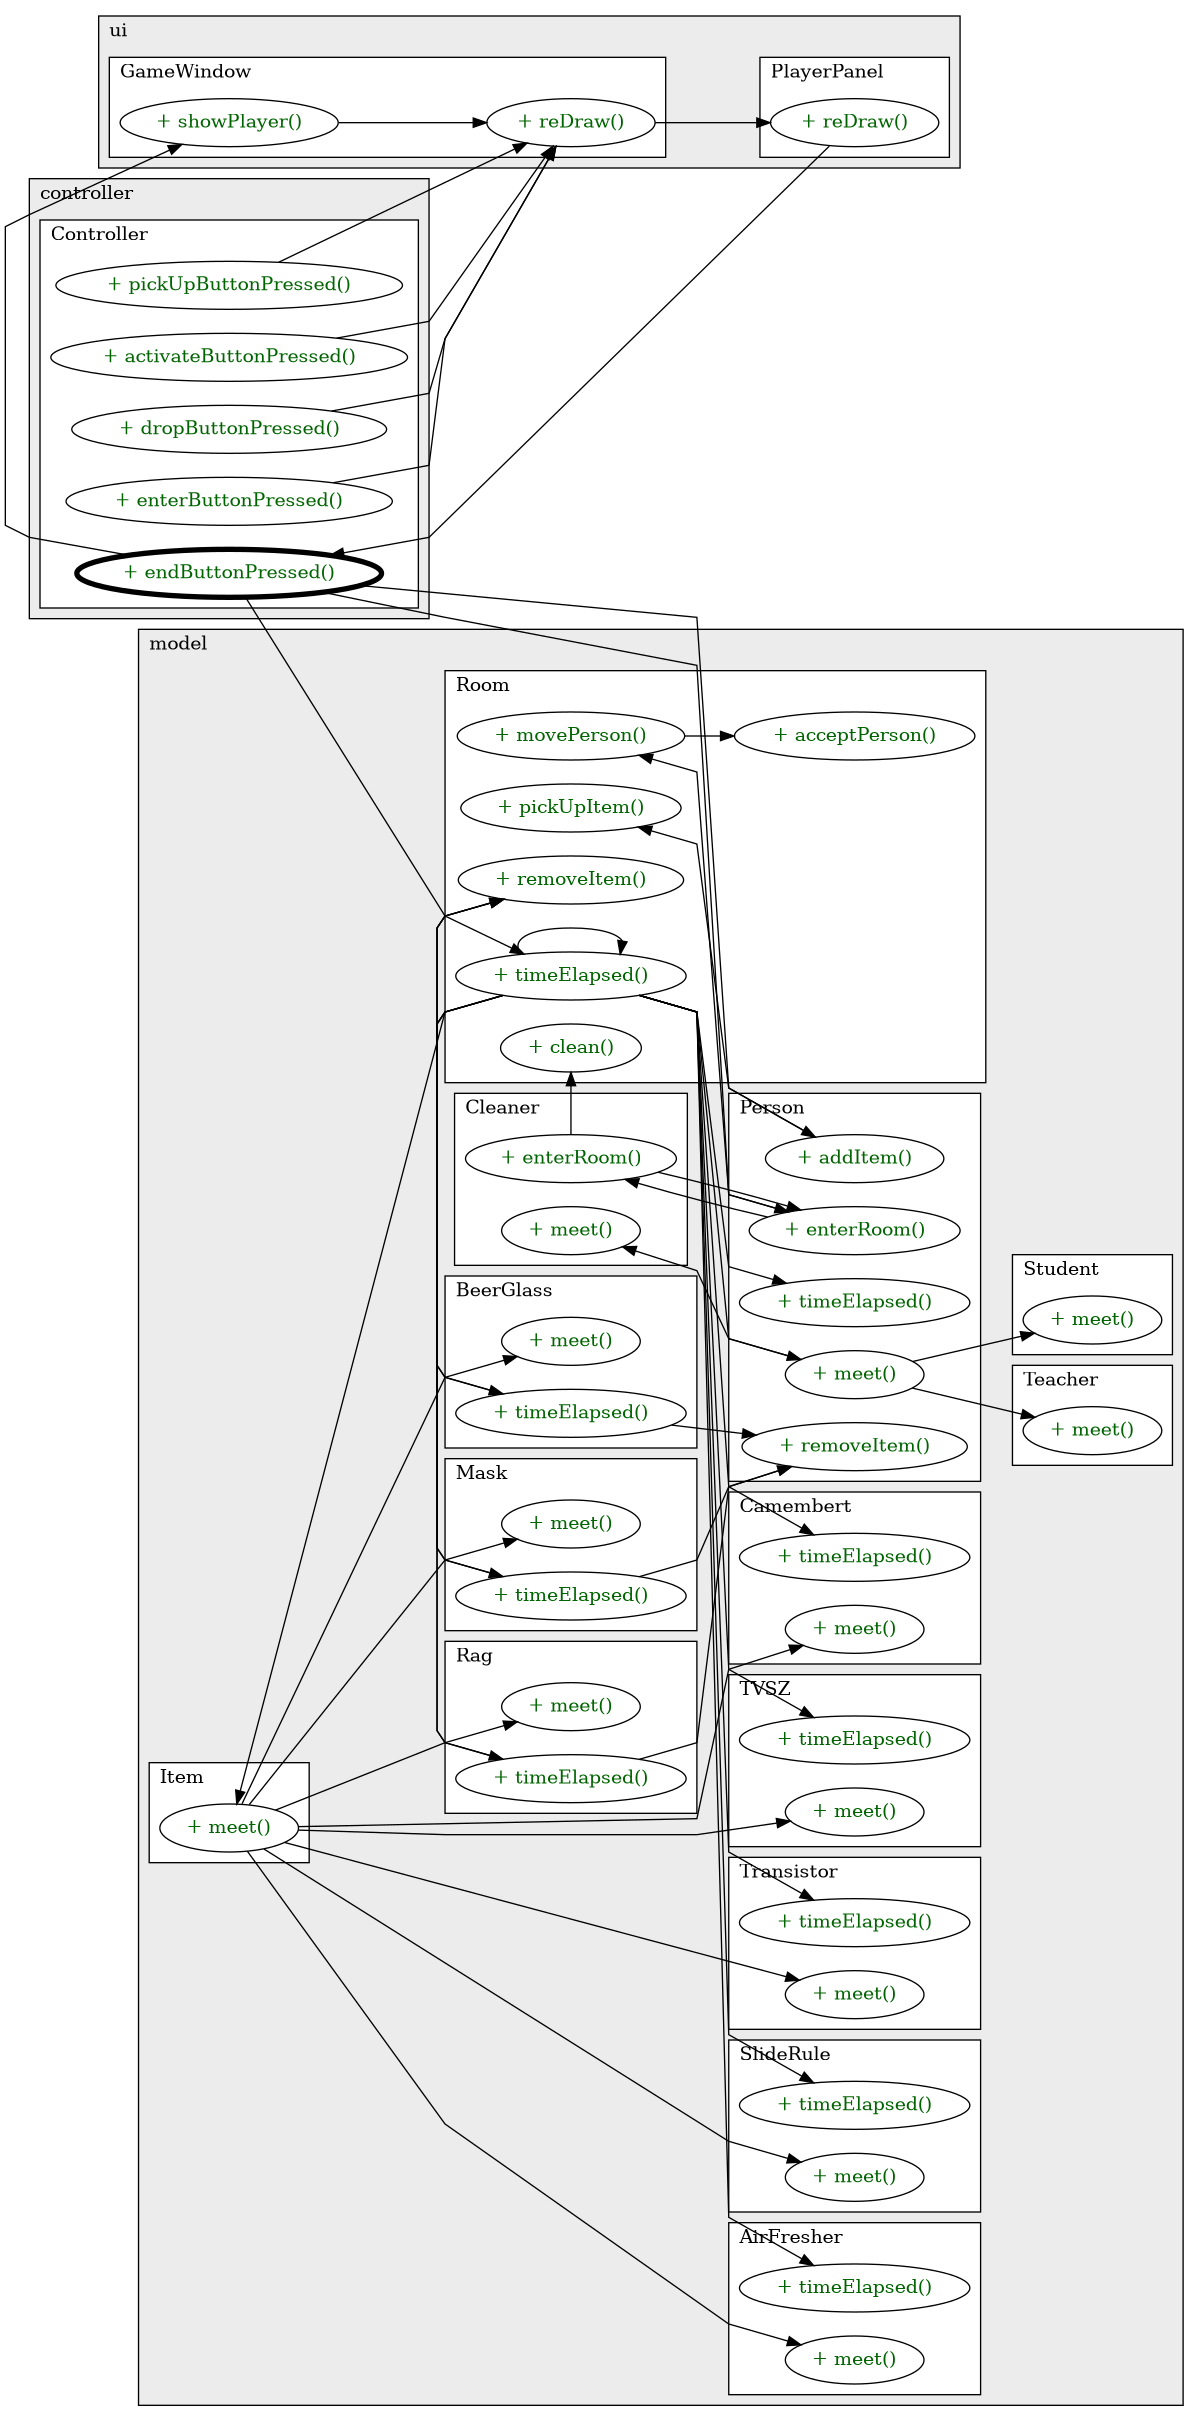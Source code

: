 @startuml

/' diagram meta data start
config=CallConfiguration;
{
  "rootMethod": "controller.Controller#endButtonPressed()",
  "projectClassification": {
    "searchMode": "OpenProject", // OpenProject, AllProjects
    "includedProjects": "",
    "pathEndKeywords": "*.impl",
    "isClientPath": "",
    "isClientName": "",
    "isTestPath": "",
    "isTestName": "",
    "isMappingPath": "",
    "isMappingName": "",
    "isDataAccessPath": "",
    "isDataAccessName": "",
    "isDataStructurePath": "",
    "isDataStructureName": "",
    "isInterfaceStructuresPath": "",
    "isInterfaceStructuresName": "",
    "isEntryPointPath": "",
    "isEntryPointName": "",
    "treatFinalFieldsAsMandatory": false
  },
  "graphRestriction": {
    "classPackageExcludeFilter": "",
    "classPackageIncludeFilter": "",
    "classNameExcludeFilter": "",
    "classNameIncludeFilter": "",
    "methodNameExcludeFilter": "",
    "methodNameIncludeFilter": "",
    "removeByInheritance": "", // inheritance/annotation based filtering is done in a second step
    "removeByAnnotation": "",
    "removeByClassPackage": "", // cleanup the graph after inheritance/annotation based filtering is done
    "removeByClassName": "",
    "cutMappings": false,
    "cutEnum": true,
    "cutTests": true,
    "cutClient": true,
    "cutDataAccess": true,
    "cutInterfaceStructures": true,
    "cutDataStructures": true,
    "cutGetterAndSetter": true,
    "cutConstructors": true
  },
  "graphTraversal": {
    "forwardDepth": 3,
    "backwardDepth": 3,
    "classPackageExcludeFilter": "",
    "classPackageIncludeFilter": "",
    "classNameExcludeFilter": "",
    "classNameIncludeFilter": "",
    "methodNameExcludeFilter": "",
    "methodNameIncludeFilter": "",
    "hideMappings": false,
    "hideDataStructures": false,
    "hidePrivateMethods": true,
    "hideInterfaceCalls": true, // indirection: implementation -> interface (is hidden) -> implementation
    "onlyShowApplicationEntryPoints": false, // root node is included
    "useMethodCallsForStructureDiagram": "ForwardOnly" // ForwardOnly, BothDirections, No
  },
  "details": {
    "aggregation": "GroupByClass", // ByClass, GroupByClass, None
    "showMethodParametersTypes": false,
    "showMethodParametersNames": false,
    "showMethodReturnType": false,
    "showPackageLevels": 2,
    "showCallOrder": false,
    "edgeMode": "MethodsOnly", // TypesOnly, MethodsOnly, TypesAndMethods, MethodsAndDirectTypeUsage
    "showDetailedClassStructure": false
  },
  "rootClass": "controller.Controller",
  "extensionCallbackMethod": "" // qualified.class.name#methodName - signature: public static String method(String)
}
diagram meta data end '/



digraph g {
    rankdir="LR"
    splines=polyline
    

'nodes 
subgraph cluster_104069929 { 
   	label=model
	labeljust=l
	fillcolor="#ececec"
	style=filled
   
   subgraph cluster_1002356433 { 
   	label=Cleaner
	labeljust=l
	fillcolor=white
	style=filled
   
   Cleaner104069929XXXenterRoom2553083[
	label="+ enterRoom()"
	style=filled
	fillcolor=white
	tooltip="Cleaner

&#10;  A takarító mozgását végrehajtó metódus.&#10;  A takarító mozgási metódusa ugyanazzal kezdődik, mint az eredeti, ősben definiált.&#10;  Majd amennyiben a location-je módosult, meghívja a location-ön a setGas(false) és a clean() metódusait.&#10;  @param roomTo az a szoba, ahova át akar lépni&#10; "
	fontcolor=darkgreen
];

Cleaner104069929XXXmeet1907849355[
	label="+ meet()"
	style=filled
	fillcolor=white
	tooltip="Cleaner

&#10;  A takarító egy személlyel való találkozást kezeli le.&#10;  A takarító nem csinál semmit&#10;  @param person a személy, akivel találkozik&#10; "
	fontcolor=darkgreen
];
} 

subgraph cluster_1293994499 { 
   	label=Teacher
	labeljust=l
	fillcolor=white
	style=filled
   
   Teacher104069929XXXmeet1907849355[
	label="+ meet()"
	style=filled
	fillcolor=white
	tooltip="Teacher

&#10;  A tanár egy személlyel való találkozást kezeli le.&#10;  A személyt, akivel találkozik, megpróbálja megölni, amennyiben nincs lebénulva.&#10;  @param person a személy, akivel találkozik&#10; "
	fontcolor=darkgreen
];
} 

subgraph cluster_1378105930 { 
   	label=AirFresher
	labeljust=l
	fillcolor=white
	style=filled
   
   AirFresher104069929XXXmeet1907849355[
	label="+ meet()"
	style=filled
	fillcolor=white
	tooltip="AirFresher

&#10;  Egy személlyel való találkozást kezeli, ha a földön van.&#10;  Nincsen semmilyen hatása a földön.&#10;  @param person Az a személy, akivel találkozik&#10; "
	fontcolor=darkgreen
];

AirFresher104069929XXXtimeElapsed104431[
	label="+ timeElapsed()"
	style=filled
	fillcolor=white
	tooltip="AirFresher

&#10;  Idő telése a tárgyon&#10;  Mivel egyszerhasználatos tárgy, így nem történik vele&#10;  semmi az idő múlásával.&#10;  @param time az eltelt idő&#10; "
	fontcolor=darkgreen
];
} 

subgraph cluster_1541209638 { 
   	label=Person
	labeljust=l
	fillcolor=white
	style=filled
   
   Person104069929XXXaddItem2289459[
	label="+ addItem()"
	style=filled
	fillcolor=white
	tooltip="Person

&#10;  Egy tárgy felvétele, amennyiben a lehetséges&#10;  @param item a felvenni kívánt tárgy&#10; "
	fontcolor=darkgreen
];

Person104069929XXXenterRoom2553083[
	label="+ enterRoom()"
	style=filled
	fillcolor=white
	tooltip="Person

&#10;  A személy mozgását végrehajtó metódus.&#10;  Ha a személy nincs elkábulva, továbbítja a jelenlegi szobájának az átlépés igényét.&#10;  A két szoba felelőssége, hogy a személyt beengedi-e.&#10;  Amennyiben sikeresen átlép a másik szobába, frissíti a tárgyainak tartózkodási helyét is.&#10;  @param roomTo az a szoba, ahova át akar lépni&#10; "
	fontcolor=darkgreen
];

Person104069929XXXmeet1907849355[
	label="+ meet()"
	style=filled
	fillcolor=white
	tooltip="Person

&#10;  Egy személlyel való találkozást kezeli le.&#10;  @param person a személy, akivel találkozik&#10; "
	fontcolor=darkgreen
];

Person104069929XXXremoveItem2289459[
	label="+ removeItem()"
	style=filled
	fillcolor=white
	tooltip="Person

&#10;  Egy tárgy törlése a személy kezéből.&#10;  @param item a törölni kívánt tárgy&#10; "
	fontcolor=darkgreen
];

Person104069929XXXtimeElapsed104431[
	label="+ timeElapsed()"
	style=filled
	fillcolor=white
	tooltip="Person

&#10;  Időtelés szimulálása.&#10;  A személy továbbítja az eltelt időt (time) a nála lévő tárgyaknak.&#10;  Amennyiben kábult a személy, csökkenti a hátralévő kábulási időt.&#10;  @param time az eltelt idő&#10; "
	fontcolor=darkgreen
];
} 

subgraph cluster_159551353 { 
   	label=BeerGlass
	labeljust=l
	fillcolor=white
	style=filled
   
   BeerGlass104069929XXXmeet1907849355[
	label="+ meet()"
	style=filled
	fillcolor=white
	tooltip="BeerGlass

&#10;  Egy személlyel való találkozást kezeli, ha a földön van.&#10;  Nincsen semmilyen hatása, mert ha a földön van nem tud senkit megvédeni.&#10;  @param person Az a személy, akivel találkozik&#10; "
	fontcolor=darkgreen
];

BeerGlass104069929XXXtimeElapsed104431[
	label="+ timeElapsed()"
	style=filled
	fillcolor=white
	tooltip="BeerGlass

&#10;  Idő telése a tárgyon&#10;  Ha aktiválva van a tárgy, akkor a kapott paraméterrel csökkenti az objektum timeRemaining tagváltozóját.&#10;  Ha a timeRemaining elérte a 0-t, akkor kezdeményezi aktuális birtokosánál a tárgy megsemmisítését.&#10;  @param time az eltelt idő&#10; "
	fontcolor=darkgreen
];
} 

subgraph cluster_1669420968 { 
   	label=SlideRule
	labeljust=l
	fillcolor=white
	style=filled
   
   SlideRule104069929XXXmeet1907849355[
	label="+ meet()"
	style=filled
	fillcolor=white
	tooltip="SlideRule

&#10;  Találkozás személlyel&#10;  Nem csinál semmit, mert ha földön van nincs funkciója.&#10;  @param person a személy, akivel találkozik a tárgy&#10; "
	fontcolor=darkgreen
];

SlideRule104069929XXXtimeElapsed104431[
	label="+ timeElapsed()"
	style=filled
	fillcolor=white
	tooltip="SlideRule

&#10;  Idő telése a tárgyon&#10;  Mivel egyszerhasználatos tárgy, így nem történik vele semmi az idő múlásával.&#10;  @param time az eltelt idő&#10; "
	fontcolor=darkgreen
];
} 

subgraph cluster_1705623114 { 
   	label=Transistor
	labeljust=l
	fillcolor=white
	style=filled
   
   Transistor104069929XXXmeet1907849355[
	label="+ meet()"
	style=filled
	fillcolor=white
	tooltip="Transistor

&#10;  Találkozás emberrel&#10;  Nem csinál semmit.&#10;  @param person a személy, akivel találkozik a tárgy&#10; "
	fontcolor=darkgreen
];

Transistor104069929XXXtimeElapsed104431[
	label="+ timeElapsed()"
	style=filled
	fillcolor=white
	tooltip="Transistor

&#10;  Idő telése a tárgyon&#10;  Nem történik vele semmi.&#10;  @param time az eltelt idő&#10; "
	fontcolor=darkgreen
];
} 

subgraph cluster_1733563306 { 
   	label=Student
	labeljust=l
	fillcolor=white
	style=filled
   
   Student104069929XXXmeet1907849355[
	label="+ meet()"
	style=filled
	fillcolor=white
	tooltip="Student

&#10;  Egy személlyel való találkozást kezeli le. Köszön a személynek.&#10;  @param person a személy, akivel találkozik&#10; "
	fontcolor=darkgreen
];
} 

subgraph cluster_2011797581 { 
   	label=Rag
	labeljust=l
	fillcolor=white
	style=filled
   
   Rag104069929XXXmeet1907849355[
	label="+ meet()"
	style=filled
	fillcolor=white
	tooltip="Rag

&#10;  Egy személlyel való találkozást lekezelése.&#10;  Az aktivált rongy kezdeményezi a személy megbénítását.&#10;  @param person a személy, akivel találkozik a tárgy&#10; "
	fontcolor=darkgreen
];

Rag104069929XXXtimeElapsed104431[
	label="+ timeElapsed()"
	style=filled
	fillcolor=white
	tooltip="Rag

&#10;  Idő telése a tárgyra&#10;  Ha aktiválva van a tárgy, akkor a timeRemaining értékét&#10;  csökkenti time-mal. Ha elérte a 0-t, akkor aktuális birtokosánál kezdeményezi a tárgy&#10;  megsemmisítését.&#10;  @param time az eltelt idő&#10; "
	fontcolor=darkgreen
];
} 

subgraph cluster_2058534616 { 
   	label=Item
	labeljust=l
	fillcolor=white
	style=filled
   
   Item104069929XXXmeet1907849355[
	label="+ meet()"
	style=filled
	fillcolor=white
	tooltip="Item

&#10;  Ha a tárgy a földön van egy szobában,&#10;  a szobába belépő új személyekkel való találkozást kezeli.&#10;  @param person a személy, akivel találkozik a tárgy&#10; "
	fontcolor=darkgreen
];
} 

subgraph cluster_2058635953 { 
   	label=Mask
	labeljust=l
	fillcolor=white
	style=filled
   
   Mask104069929XXXmeet1907849355[
	label="+ meet()"
	style=filled
	fillcolor=white
	tooltip="Mask

&#10;  Találkozás személlyel&#10;  Nem csinál semmit, mert ha földön van nincs kit megvédenie.&#10;  @param person a személy, akivel találkozik a tárgy&#10; "
	fontcolor=darkgreen
];

Mask104069929XXXtimeElapsed104431[
	label="+ timeElapsed()"
	style=filled
	fillcolor=white
	tooltip="Mask

&#10;  Idő telése a maszkon&#10;  Ha aktiválva van a tárgy, akkor a timeRemaining értékét&#10;  csökkenti time-mal. Ha elérte a 0-t, akkor adott értékkel csökkenti a durationt és&#10;  visszaállítja az activatedet hamisra. Ha a duration elérte a 0-t akkor aktuális&#10;  birtokosánál kezdeményezi a tárgy megsemmisítését&#10;  @param time az eltelt idő&#10; "
	fontcolor=darkgreen
];
} 

subgraph cluster_2058798240 { 
   	label=Room
	labeljust=l
	fillcolor=white
	style=filled
   
   Room104069929XXXacceptPerson1907849355[
	label="+ acceptPerson()"
	style=filled
	fillcolor=white
	tooltip="Room

&#10;  A paraméterként kapott személyt engedi be a szobába.&#10;  Amennyiben a szoba kapacitása kimerült nem engedi be a személyt. A visszatérési&#10;  értéke a beengedés sikeressége. Ha beengedi a személyt, felel az új személy és a&#10;  szobában tartózkodó személyek kölcsönös találkozásáért, illetve az új személy és&#10;  szobában levő tárgyak találkozásáért. Ha a szoba mérgezett, felel a belépő játékos&#10;  elkábításáért.&#10;  Felel a ragacsosság növeléséért.&#10;  @param person a belépő személy&#10;  @return {@code true} ha sikeresen belépett a szobába {@code false} egyébként&#10; "
	fontcolor=darkgreen
];

Room104069929XXXclean0[
	label="+ clean()"
	style=filled
	fillcolor=white
	tooltip="Room

&#10;  A szoba takarítása.&#10;  Stickiness nullázása. A legutóbb érkezett ember (ez a takarító,&#10;  aki a szobába jövetelkor hívta a függvényt) kivételével&#10;  összes szobában tartózkodó embert átteszi egy másik szobába, amennyiben teheti.&#10;  A szomszédok listájában elölről indul, és ameddig tudja tenni az embereket, addig oda teszi&#10;  (meghívja az adott emberre az enterRoom(r3) metódust az adott r3 szomszédot átadva),&#10;  ha pedig nem tudja, akkor a következő szomszéddal próbálkozik.&#10;  Ha az összes szomszédon végig ment és még mindig maradt ember a szobában, akkor ők ott maradhatnak.&#10; "
	fontcolor=darkgreen
];

Room104069929XXXmovePerson1681949660[
	label="+ movePerson()"
	style=filled
	fillcolor=white
	tooltip="Room

&#10; Ha a szoba jelenleg nincs aktívan elátkozva, a&#10;  paraméterként kapott személy a paraméterként kapott szobába léptetésének igényét továbbítja. A kapott szoba&#10;  értesíti ennek sikerességéről és ő is ezzel tér vissza. Ha igazzal tér vissza, akkor&#10;  eltávolítja a személyt önmagából. Ha a szoba aktívan elátkozott, rögtön hamissal tér vissza.&#10;  @param person a személy, aki át akar lépni&#10;  @param roomTo a szoba, ahova át szeretne lépni&#10;  @return {@code true} ha sikeresen átlépett, {@code false} egyébként&#10; "
	fontcolor=darkgreen
];

Room104069929XXXpickUpItem2289459[
	label="+ pickUpItem()"
	style=filled
	fillcolor=white
	tooltip="Room

&#10;  Egy tárgy felvételének kezdeményezése a szobánál.&#10;  Amennyiben a ragacsosság még nem érte el a határértékét,&#10;  a removeItem()-hez hasonlóan eltávolítja a tárgyat, majd igazzal visszatér.&#10;  Egyébként hamis visszatérési értékkel jelzi a személynek a sikertelen felvételt.&#10;  @param item a tárgy amit fel akarnak venni&#10;  @return {@code true} ha a tárgy felvehető {@code false} egyébként&#10; "
	fontcolor=darkgreen
];

Room104069929XXXremoveItem2289459[
	label="+ removeItem()"
	style=filled
	fillcolor=white
	tooltip="Room

&#10;  Egy tárgy törlése a szobából.&#10;  @param item a törölni kívánt tárgy&#10; "
	fontcolor=darkgreen
];

Room104069929XXXtimeElapsed104431[
	label="+ timeElapsed()"
	style=filled
	fillcolor=white
	tooltip="Room

&#10;  Idő telésének szimulálása. Funckiói:&#10;  Elátkozottsági állapot módosul.&#10;  Továbbítja az eltelt időt a benne lévő személyeknek és tárgyaknak.&#10;  A továbbra is szobában tartózkodó tárgyakat összetalálkoztatja minden személlyel és&#10;  minden személyt kölcsönösen összetalálkoztat egymással.&#10;  @param time az eltelt idő&#10; "
	fontcolor=darkgreen
];
} 

subgraph cluster_2058832910 { 
   	label=TVSZ
	labeljust=l
	fillcolor=white
	style=filled
   
   TVSZ104069929XXXmeet1907849355[
	label="+ meet()"
	style=filled
	fillcolor=white
	tooltip="TVSZ

&#10;  Találkozás személlyel&#10;  Nem csinál semmit. a földön nem tud megvédeni senkit.&#10;  @param person a személy, akivel találkozik a tárgy&#10; "
	fontcolor=darkgreen
];

TVSZ104069929XXXtimeElapsed104431[
	label="+ timeElapsed()"
	style=filled
	fillcolor=white
	tooltip="TVSZ

&#10;  Idő telése a TVSZ-en&#10;  Mivel egyszerhasználatos tárgy, így nem történik vele&#10;  semmi az idő múlásával.&#10;  @param time az eltelt idő&#10; "
	fontcolor=darkgreen
];
} 

subgraph cluster_2119370327 { 
   	label=Camembert
	labeljust=l
	fillcolor=white
	style=filled
   
   Camembert104069929XXXmeet1907849355[
	label="+ meet()"
	style=filled
	fillcolor=white
	tooltip="Camembert

&#10;  Egy személlyel való találkozást kezeli, ha a földön van.&#10;  Nincsen semmilyen hatása.&#10;  @param person Az a személy, akivel találkozik&#10; "
	fontcolor=darkgreen
];

Camembert104069929XXXtimeElapsed104431[
	label="+ timeElapsed()"
	style=filled
	fillcolor=white
	tooltip="Camembert

&#10;  Idő múlása tárgyon.&#10;  Az idő műlása nincs rá hastással, mert egyszerhasználatos tárgy.&#10;  @param time az eltelt idő&#10; "
	fontcolor=darkgreen
];
} 
} 

subgraph cluster_3732 { 
   	label=ui
	labeljust=l
	fillcolor="#ececec"
	style=filled
   
   subgraph cluster_1924555204 { 
   	label=GameWindow
	labeljust=l
	fillcolor=white
	style=filled
   
   GameWindow3732XXXreDraw0[
	label="+ reDraw()"
	style=filled
	fillcolor=white
	tooltip="GameWindow

null"
	fontcolor=darkgreen
];

GameWindow3732XXXshowPlayer214492645[
	label="+ showPlayer()"
	style=filled
	fillcolor=white
	tooltip="GameWindow

null"
	fontcolor=darkgreen
];
} 

subgraph cluster_204909783 { 
   	label=PlayerPanel
	labeljust=l
	fillcolor=white
	style=filled
   
   PlayerPanel3732XXXreDraw0[
	label="+ reDraw()"
	style=filled
	fillcolor=white
	tooltip="PlayerPanel

null"
	fontcolor=darkgreen
];
} 
} 

subgraph cluster_637428636 { 
   	label=controller
	labeljust=l
	fillcolor="#ececec"
	style=filled
   
   subgraph cluster_1872830130 { 
   	label=Controller
	labeljust=l
	fillcolor=white
	style=filled
   
   Controller637428636XXXactivateButtonPressed0[
	label="+ activateButtonPressed()"
	style=filled
	fillcolor=white
	tooltip="Controller

null"
	fontcolor=darkgreen
];

Controller637428636XXXdropButtonPressed0[
	label="+ dropButtonPressed()"
	style=filled
	fillcolor=white
	tooltip="Controller

null"
	fontcolor=darkgreen
];

Controller637428636XXXendButtonPressed0[
	label="+ endButtonPressed()"
	style=filled
	fillcolor=white
	tooltip="Controller

null"
	penwidth=4
	fontcolor=darkgreen
];

Controller637428636XXXenterButtonPressed0[
	label="+ enterButtonPressed()"
	style=filled
	fillcolor=white
	tooltip="Controller

null"
	fontcolor=darkgreen
];

Controller637428636XXXpickUpButtonPressed0[
	label="+ pickUpButtonPressed()"
	style=filled
	fillcolor=white
	tooltip="Controller

null"
	fontcolor=darkgreen
];
} 
} 

'edges    
BeerGlass104069929XXXtimeElapsed104431 -> Person104069929XXXremoveItem2289459;
BeerGlass104069929XXXtimeElapsed104431 -> Room104069929XXXremoveItem2289459;
Cleaner104069929XXXenterRoom2553083 -> Person104069929XXXenterRoom2553083;
Cleaner104069929XXXenterRoom2553083 -> Room104069929XXXclean0;
Controller637428636XXXactivateButtonPressed0 -> GameWindow3732XXXreDraw0;
Controller637428636XXXdropButtonPressed0 -> GameWindow3732XXXreDraw0;
Controller637428636XXXendButtonPressed0 -> GameWindow3732XXXshowPlayer214492645;
Controller637428636XXXendButtonPressed0 -> Person104069929XXXaddItem2289459;
Controller637428636XXXendButtonPressed0 -> Person104069929XXXenterRoom2553083;
Controller637428636XXXendButtonPressed0 -> Room104069929XXXtimeElapsed104431;
Controller637428636XXXenterButtonPressed0 -> GameWindow3732XXXreDraw0;
Controller637428636XXXpickUpButtonPressed0 -> GameWindow3732XXXreDraw0;
GameWindow3732XXXreDraw0 -> PlayerPanel3732XXXreDraw0;
GameWindow3732XXXshowPlayer214492645 -> GameWindow3732XXXreDraw0;
Item104069929XXXmeet1907849355 -> AirFresher104069929XXXmeet1907849355;
Item104069929XXXmeet1907849355 -> BeerGlass104069929XXXmeet1907849355;
Item104069929XXXmeet1907849355 -> Camembert104069929XXXmeet1907849355;
Item104069929XXXmeet1907849355 -> Mask104069929XXXmeet1907849355;
Item104069929XXXmeet1907849355 -> Rag104069929XXXmeet1907849355;
Item104069929XXXmeet1907849355 -> SlideRule104069929XXXmeet1907849355;
Item104069929XXXmeet1907849355 -> TVSZ104069929XXXmeet1907849355;
Item104069929XXXmeet1907849355 -> Transistor104069929XXXmeet1907849355;
Mask104069929XXXtimeElapsed104431 -> Person104069929XXXremoveItem2289459;
Mask104069929XXXtimeElapsed104431 -> Room104069929XXXremoveItem2289459;
Person104069929XXXaddItem2289459 -> Room104069929XXXpickUpItem2289459;
Person104069929XXXenterRoom2553083 -> Cleaner104069929XXXenterRoom2553083;
Person104069929XXXenterRoom2553083 -> Room104069929XXXmovePerson1681949660;
Person104069929XXXmeet1907849355 -> Cleaner104069929XXXmeet1907849355;
Person104069929XXXmeet1907849355 -> Student104069929XXXmeet1907849355;
Person104069929XXXmeet1907849355 -> Teacher104069929XXXmeet1907849355;
PlayerPanel3732XXXreDraw0 -> Controller637428636XXXendButtonPressed0;
Rag104069929XXXtimeElapsed104431 -> Person104069929XXXremoveItem2289459;
Rag104069929XXXtimeElapsed104431 -> Room104069929XXXremoveItem2289459;
Room104069929XXXmovePerson1681949660 -> Room104069929XXXacceptPerson1907849355;
Room104069929XXXtimeElapsed104431 -> AirFresher104069929XXXtimeElapsed104431;
Room104069929XXXtimeElapsed104431 -> BeerGlass104069929XXXtimeElapsed104431;
Room104069929XXXtimeElapsed104431 -> Camembert104069929XXXtimeElapsed104431;
Room104069929XXXtimeElapsed104431 -> Item104069929XXXmeet1907849355;
Room104069929XXXtimeElapsed104431 -> Mask104069929XXXtimeElapsed104431;
Room104069929XXXtimeElapsed104431 -> Person104069929XXXmeet1907849355;
Room104069929XXXtimeElapsed104431 -> Person104069929XXXtimeElapsed104431;
Room104069929XXXtimeElapsed104431 -> Rag104069929XXXtimeElapsed104431;
Room104069929XXXtimeElapsed104431 -> Room104069929XXXtimeElapsed104431;
Room104069929XXXtimeElapsed104431 -> SlideRule104069929XXXtimeElapsed104431;
Room104069929XXXtimeElapsed104431 -> TVSZ104069929XXXtimeElapsed104431;
Room104069929XXXtimeElapsed104431 -> Transistor104069929XXXtimeElapsed104431;
    
}
@enduml